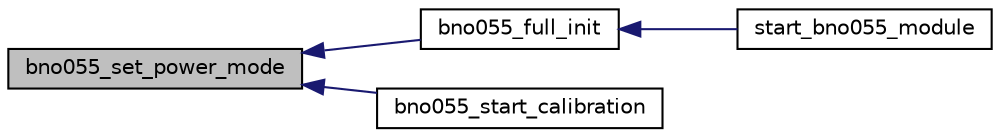 digraph "bno055_set_power_mode"
{
  edge [fontname="Helvetica",fontsize="10",labelfontname="Helvetica",labelfontsize="10"];
  node [fontname="Helvetica",fontsize="10",shape=record];
  rankdir="LR";
  Node1 [label="bno055_set_power_mode",height=0.2,width=0.4,color="black", fillcolor="grey75", style="filled", fontcolor="black"];
  Node1 -> Node2 [dir="back",color="midnightblue",fontsize="10",style="solid",fontname="Helvetica"];
  Node2 [label="bno055_full_init",height=0.2,width=0.4,color="black", fillcolor="white", style="filled",URL="$group___b_n_o055.html#gaba0cea545392dbe2337e040fb80614e9"];
  Node2 -> Node3 [dir="back",color="midnightblue",fontsize="10",style="solid",fontname="Helvetica"];
  Node3 [label="start_bno055_module",height=0.2,width=0.4,color="black", fillcolor="white", style="filled",URL="$group___b_n_o055.html#ga79f76b1f8471d2a31bbebbce0b45866f"];
  Node1 -> Node4 [dir="back",color="midnightblue",fontsize="10",style="solid",fontname="Helvetica"];
  Node4 [label="bno055_start_calibration",height=0.2,width=0.4,color="black", fillcolor="white", style="filled",URL="$group___b_n_o055.html#ga927cc0067bb748306b8ce4b846759f78"];
}
